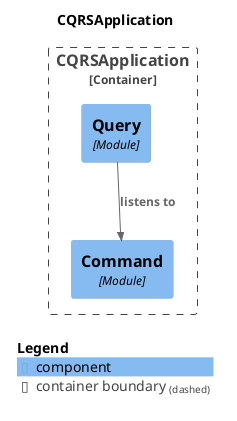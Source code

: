 @startuml
set separator none
title CQRSApplication

top to bottom direction

!include <C4/C4>
!include <C4/C4_Context>
!include <C4/C4_Component>

Container_Boundary("CQRSApplication.CQRSApplication_boundary", "CQRSApplication", $tags="") {
  Component(CQRSApplication.CQRSApplication.Command, "Command", $techn="Module", $descr="", $tags="", $link="")
  Component(CQRSApplication.CQRSApplication.Query, "Query", $techn="Module", $descr="", $tags="", $link="")
}

Rel(CQRSApplication.CQRSApplication.Query, CQRSApplication.CQRSApplication.Command, "listens to", $techn="", $tags="", $link="")

SHOW_LEGEND(true)
@enduml